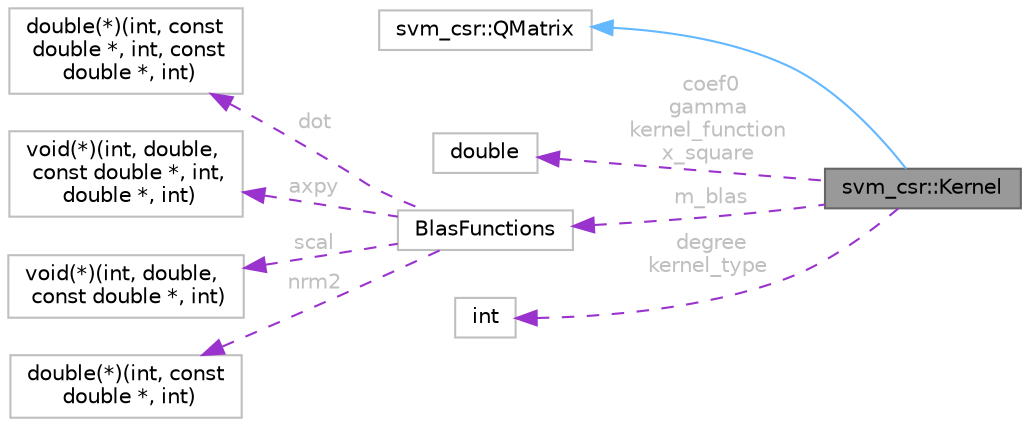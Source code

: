 digraph "svm_csr::Kernel"
{
 // LATEX_PDF_SIZE
  bgcolor="transparent";
  edge [fontname=Helvetica,fontsize=10,labelfontname=Helvetica,labelfontsize=10];
  node [fontname=Helvetica,fontsize=10,shape=box,height=0.2,width=0.4];
  rankdir="LR";
  Node1 [id="Node000001",label="svm_csr::Kernel",height=0.2,width=0.4,color="gray40", fillcolor="grey60", style="filled", fontcolor="black",tooltip=" "];
  Node2 -> Node1 [id="edge9_Node000001_Node000002",dir="back",color="steelblue1",style="solid",tooltip=" "];
  Node2 [id="Node000002",label="svm_csr::QMatrix",height=0.2,width=0.4,color="grey75", fillcolor="white", style="filled",URL="$d8/d84/classsvm__csr_1_1QMatrix.html",tooltip=" "];
  Node3 -> Node1 [id="edge10_Node000001_Node000003",dir="back",color="darkorchid3",style="dashed",tooltip=" ",label=" coef0\ngamma\nkernel_function\nx_square",fontcolor="grey" ];
  Node3 [id="Node000003",label="double",height=0.2,width=0.4,color="grey75", fillcolor="white", style="filled",tooltip=" "];
  Node4 -> Node1 [id="edge11_Node000001_Node000004",dir="back",color="darkorchid3",style="dashed",tooltip=" ",label=" m_blas",fontcolor="grey" ];
  Node4 [id="Node000004",label="BlasFunctions",height=0.2,width=0.4,color="grey75", fillcolor="white", style="filled",URL="$d9/dca/structBlasFunctions.html",tooltip=" "];
  Node5 -> Node4 [id="edge12_Node000004_Node000005",dir="back",color="darkorchid3",style="dashed",tooltip=" ",label=" dot",fontcolor="grey" ];
  Node5 [id="Node000005",label="double(*)(int, const\l double *, int, const\l double *, int)",height=0.2,width=0.4,color="grey75", fillcolor="white", style="filled",tooltip=" "];
  Node6 -> Node4 [id="edge13_Node000004_Node000006",dir="back",color="darkorchid3",style="dashed",tooltip=" ",label=" axpy",fontcolor="grey" ];
  Node6 [id="Node000006",label="void(*)(int, double,\l const double *, int,\l double *, int)",height=0.2,width=0.4,color="grey75", fillcolor="white", style="filled",tooltip=" "];
  Node7 -> Node4 [id="edge14_Node000004_Node000007",dir="back",color="darkorchid3",style="dashed",tooltip=" ",label=" scal",fontcolor="grey" ];
  Node7 [id="Node000007",label="void(*)(int, double,\l const double *, int)",height=0.2,width=0.4,color="grey75", fillcolor="white", style="filled",tooltip=" "];
  Node8 -> Node4 [id="edge15_Node000004_Node000008",dir="back",color="darkorchid3",style="dashed",tooltip=" ",label=" nrm2",fontcolor="grey" ];
  Node8 [id="Node000008",label="double(*)(int, const\l double *, int)",height=0.2,width=0.4,color="grey75", fillcolor="white", style="filled",tooltip=" "];
  Node9 -> Node1 [id="edge16_Node000001_Node000009",dir="back",color="darkorchid3",style="dashed",tooltip=" ",label=" degree\nkernel_type",fontcolor="grey" ];
  Node9 [id="Node000009",label="int",height=0.2,width=0.4,color="grey75", fillcolor="white", style="filled",tooltip=" "];
}
